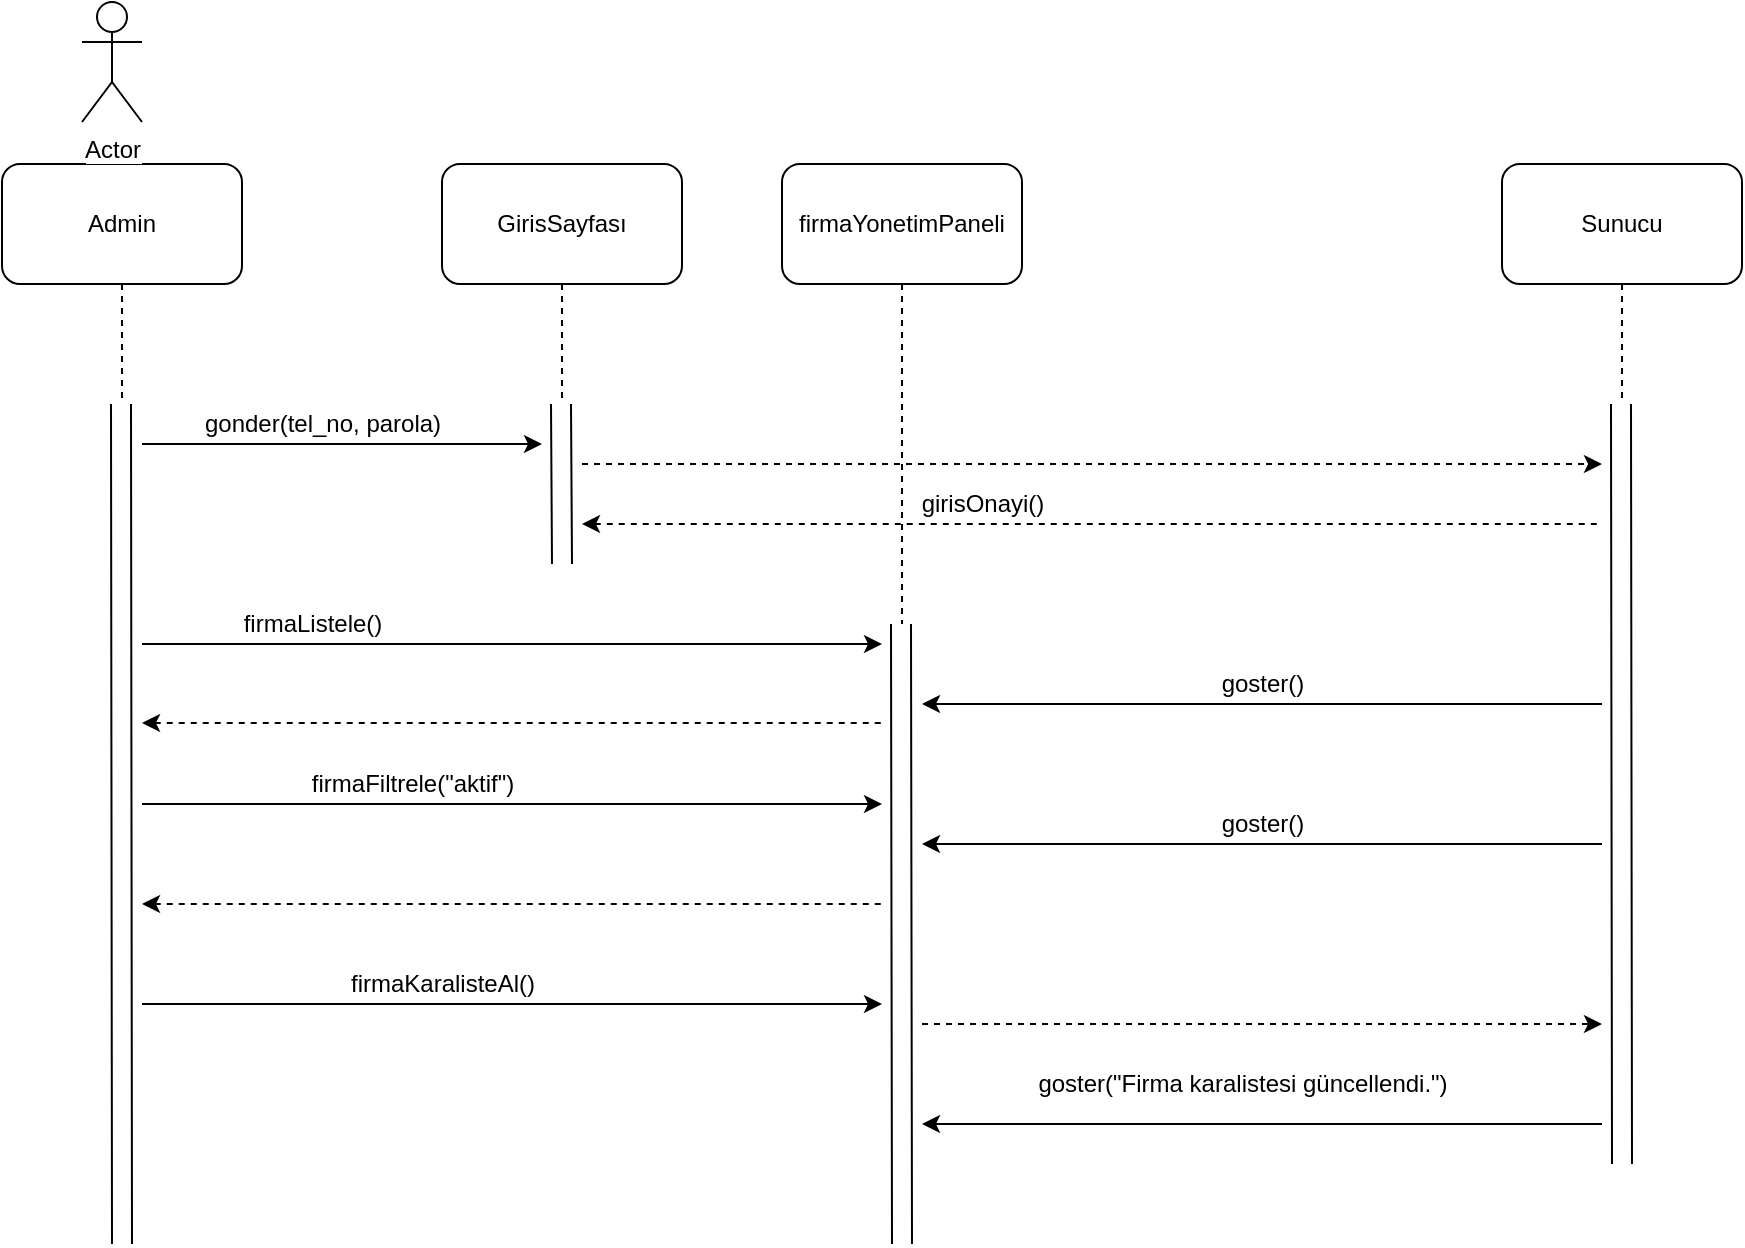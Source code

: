 <mxfile version="12.8.2" type="device"><diagram name="Page-1" id="13e1069c-82ec-6db2-03f1-153e76fe0fe0"><mxGraphModel dx="1221" dy="696" grid="1" gridSize="10" guides="1" tooltips="1" connect="1" arrows="1" fold="1" page="1" pageScale="1" pageWidth="1100" pageHeight="850" background="#ffffff" math="0" shadow="0"><root><mxCell id="0"/><mxCell id="1" parent="0"/><mxCell id="VOlduB8r_G2kPPVnK_9E-4" style="edgeStyle=orthogonalEdgeStyle;rounded=0;orthogonalLoop=1;jettySize=auto;html=1;dashed=1;endArrow=none;endFill=0;" parent="1" source="VOlduB8r_G2kPPVnK_9E-1" edge="1"><mxGeometry relative="1" as="geometry"><mxPoint x="200" y="210" as="targetPoint"/></mxGeometry></mxCell><mxCell id="VOlduB8r_G2kPPVnK_9E-1" value="Admin" style="rounded=1;whiteSpace=wrap;html=1;" parent="1" vertex="1"><mxGeometry x="140" y="90" width="120" height="60" as="geometry"/></mxCell><mxCell id="VOlduB8r_G2kPPVnK_9E-2" value="Actor" style="shape=umlActor;verticalLabelPosition=bottom;labelBackgroundColor=#ffffff;verticalAlign=top;html=1;outlineConnect=0;" parent="1" vertex="1"><mxGeometry x="180" y="9" width="30" height="60" as="geometry"/></mxCell><mxCell id="VOlduB8r_G2kPPVnK_9E-5" value="" style="shape=link;html=1;endArrow=none;endFill=0;width=10;strokeWidth=1;" parent="1" edge="1"><mxGeometry width="50" height="50" relative="1" as="geometry"><mxPoint x="200" y="630" as="sourcePoint"/><mxPoint x="199.5" y="210" as="targetPoint"/></mxGeometry></mxCell><mxCell id="VOlduB8r_G2kPPVnK_9E-10" style="edgeStyle=orthogonalEdgeStyle;rounded=0;orthogonalLoop=1;jettySize=auto;html=1;endArrow=none;endFill=0;strokeWidth=1;dashed=1;" parent="1" source="VOlduB8r_G2kPPVnK_9E-8" edge="1"><mxGeometry relative="1" as="geometry"><mxPoint x="420" y="210" as="targetPoint"/></mxGeometry></mxCell><mxCell id="VOlduB8r_G2kPPVnK_9E-8" value="GirisSayfası" style="rounded=1;whiteSpace=wrap;html=1;" parent="1" vertex="1"><mxGeometry x="360" y="90" width="120" height="60" as="geometry"/></mxCell><mxCell id="VOlduB8r_G2kPPVnK_9E-9" value="" style="endArrow=classic;html=1;strokeWidth=1;" parent="1" edge="1"><mxGeometry width="50" height="50" relative="1" as="geometry"><mxPoint x="210" y="230" as="sourcePoint"/><mxPoint x="410" y="230" as="targetPoint"/></mxGeometry></mxCell><mxCell id="VOlduB8r_G2kPPVnK_9E-12" value="" style="shape=link;html=1;endArrow=none;endFill=0;width=10;strokeWidth=1;" parent="1" edge="1"><mxGeometry width="50" height="50" relative="1" as="geometry"><mxPoint x="420" y="290" as="sourcePoint"/><mxPoint x="419.5" y="210" as="targetPoint"/></mxGeometry></mxCell><mxCell id="VOlduB8r_G2kPPVnK_9E-21" style="edgeStyle=orthogonalEdgeStyle;rounded=0;orthogonalLoop=1;jettySize=auto;html=1;dashed=1;endArrow=none;endFill=0;strokeWidth=1;" parent="1" source="VOlduB8r_G2kPPVnK_9E-13" edge="1"><mxGeometry relative="1" as="geometry"><mxPoint x="950" y="210" as="targetPoint"/></mxGeometry></mxCell><mxCell id="VOlduB8r_G2kPPVnK_9E-13" value="Sunucu" style="rounded=1;whiteSpace=wrap;html=1;" parent="1" vertex="1"><mxGeometry x="890" y="90" width="120" height="60" as="geometry"/></mxCell><mxCell id="VOlduB8r_G2kPPVnK_9E-14" value="gonder(tel_no, parola)" style="text;html=1;align=center;verticalAlign=middle;resizable=0;points=[];autosize=1;" parent="1" vertex="1"><mxGeometry x="235" y="210" width="130" height="20" as="geometry"/></mxCell><mxCell id="VOlduB8r_G2kPPVnK_9E-20" value="" style="endArrow=classic;html=1;dashed=1;strokeWidth=1;" parent="1" edge="1"><mxGeometry width="50" height="50" relative="1" as="geometry"><mxPoint x="430" y="240" as="sourcePoint"/><mxPoint x="940" y="240" as="targetPoint"/></mxGeometry></mxCell><mxCell id="VOlduB8r_G2kPPVnK_9E-23" value="" style="shape=link;html=1;endArrow=none;endFill=0;width=10;strokeWidth=1;" parent="1" edge="1"><mxGeometry width="50" height="50" relative="1" as="geometry"><mxPoint x="950" y="590" as="sourcePoint"/><mxPoint x="949.5" y="210" as="targetPoint"/></mxGeometry></mxCell><mxCell id="VOlduB8r_G2kPPVnK_9E-24" value="" style="endArrow=none;html=1;dashed=1;strokeWidth=1;startArrow=classic;startFill=1;endFill=0;" parent="1" edge="1"><mxGeometry width="50" height="50" relative="1" as="geometry"><mxPoint x="430" y="270" as="sourcePoint"/><mxPoint x="940" y="270" as="targetPoint"/></mxGeometry></mxCell><mxCell id="VOlduB8r_G2kPPVnK_9E-28" value="girisOnayi()" style="text;html=1;align=center;verticalAlign=middle;resizable=0;points=[];autosize=1;" parent="1" vertex="1"><mxGeometry x="590" y="250" width="80" height="20" as="geometry"/></mxCell><mxCell id="VOlduB8r_G2kPPVnK_9E-33" style="edgeStyle=orthogonalEdgeStyle;rounded=0;orthogonalLoop=1;jettySize=auto;html=1;dashed=1;startArrow=none;startFill=0;endArrow=none;endFill=0;strokeWidth=1;" parent="1" source="VOlduB8r_G2kPPVnK_9E-29" edge="1"><mxGeometry relative="1" as="geometry"><mxPoint x="590" y="320" as="targetPoint"/></mxGeometry></mxCell><mxCell id="VOlduB8r_G2kPPVnK_9E-29" value="firmaYonetimPaneli" style="rounded=1;whiteSpace=wrap;html=1;" parent="1" vertex="1"><mxGeometry x="530" y="90" width="120" height="60" as="geometry"/></mxCell><mxCell id="Mq8eDDiJX9MYb9rvjrMV-2" value="" style="shape=link;html=1;endArrow=none;endFill=0;width=10;strokeWidth=1;" edge="1" parent="1"><mxGeometry width="50" height="50" relative="1" as="geometry"><mxPoint x="590" y="630" as="sourcePoint"/><mxPoint x="589.5" y="320" as="targetPoint"/></mxGeometry></mxCell><mxCell id="Mq8eDDiJX9MYb9rvjrMV-3" value="firmaListele()" style="text;html=1;align=center;verticalAlign=middle;resizable=0;points=[];autosize=1;" vertex="1" parent="1"><mxGeometry x="255" y="310" width="80" height="20" as="geometry"/></mxCell><mxCell id="Mq8eDDiJX9MYb9rvjrMV-4" value="" style="endArrow=classic;html=1;strokeWidth=1;" edge="1" parent="1"><mxGeometry width="50" height="50" relative="1" as="geometry"><mxPoint x="210" y="330" as="sourcePoint"/><mxPoint x="580" y="330" as="targetPoint"/></mxGeometry></mxCell><mxCell id="Mq8eDDiJX9MYb9rvjrMV-5" value="" style="endArrow=none;html=1;strokeWidth=1;dashed=1;startArrow=classic;startFill=1;endFill=0;" edge="1" parent="1"><mxGeometry width="50" height="50" relative="1" as="geometry"><mxPoint x="210" y="369.5" as="sourcePoint"/><mxPoint x="580" y="369.5" as="targetPoint"/></mxGeometry></mxCell><mxCell id="Mq8eDDiJX9MYb9rvjrMV-6" value="" style="endArrow=none;html=1;strokeWidth=1;startArrow=classic;startFill=1;endFill=0;" edge="1" parent="1"><mxGeometry width="50" height="50" relative="1" as="geometry"><mxPoint x="600" y="360" as="sourcePoint"/><mxPoint x="940" y="360" as="targetPoint"/></mxGeometry></mxCell><mxCell id="Mq8eDDiJX9MYb9rvjrMV-7" value="goster()" style="text;html=1;align=center;verticalAlign=middle;resizable=0;points=[];autosize=1;" vertex="1" parent="1"><mxGeometry x="740" y="340" width="60" height="20" as="geometry"/></mxCell><mxCell id="Mq8eDDiJX9MYb9rvjrMV-9" value="" style="endArrow=classic;html=1;strokeWidth=1;" edge="1" parent="1"><mxGeometry width="50" height="50" relative="1" as="geometry"><mxPoint x="210" y="410" as="sourcePoint"/><mxPoint x="580" y="410" as="targetPoint"/></mxGeometry></mxCell><mxCell id="Mq8eDDiJX9MYb9rvjrMV-10" value="firmaFiltrele(&quot;aktif&quot;)" style="text;html=1;align=center;verticalAlign=middle;resizable=0;points=[];autosize=1;" vertex="1" parent="1"><mxGeometry x="290" y="390" width="110" height="20" as="geometry"/></mxCell><mxCell id="Mq8eDDiJX9MYb9rvjrMV-11" value="" style="endArrow=none;html=1;strokeWidth=1;startArrow=classic;startFill=1;endFill=0;" edge="1" parent="1"><mxGeometry width="50" height="50" relative="1" as="geometry"><mxPoint x="600" y="430" as="sourcePoint"/><mxPoint x="940" y="430" as="targetPoint"/></mxGeometry></mxCell><mxCell id="Mq8eDDiJX9MYb9rvjrMV-12" value="goster()" style="text;html=1;align=center;verticalAlign=middle;resizable=0;points=[];autosize=1;" vertex="1" parent="1"><mxGeometry x="740" y="410" width="60" height="20" as="geometry"/></mxCell><mxCell id="Mq8eDDiJX9MYb9rvjrMV-13" value="" style="endArrow=none;html=1;strokeWidth=1;dashed=1;startArrow=classic;startFill=1;endFill=0;" edge="1" parent="1"><mxGeometry width="50" height="50" relative="1" as="geometry"><mxPoint x="210" y="460" as="sourcePoint"/><mxPoint x="580" y="460" as="targetPoint"/></mxGeometry></mxCell><mxCell id="Mq8eDDiJX9MYb9rvjrMV-14" value="" style="endArrow=classic;html=1;strokeWidth=1;" edge="1" parent="1"><mxGeometry width="50" height="50" relative="1" as="geometry"><mxPoint x="210" y="510" as="sourcePoint"/><mxPoint x="580" y="510" as="targetPoint"/></mxGeometry></mxCell><mxCell id="Mq8eDDiJX9MYb9rvjrMV-15" value="firmaKaralisteAl()" style="text;html=1;align=center;verticalAlign=middle;resizable=0;points=[];autosize=1;" vertex="1" parent="1"><mxGeometry x="305" y="490" width="110" height="20" as="geometry"/></mxCell><mxCell id="Mq8eDDiJX9MYb9rvjrMV-16" value="" style="endArrow=classic;html=1;strokeWidth=1;dashed=1;startArrow=none;startFill=0;endFill=1;" edge="1" parent="1"><mxGeometry width="50" height="50" relative="1" as="geometry"><mxPoint x="600" y="520" as="sourcePoint"/><mxPoint x="940" y="520" as="targetPoint"/></mxGeometry></mxCell><mxCell id="Mq8eDDiJX9MYb9rvjrMV-17" value="goster(&quot;Firma karalistesi güncellendi.&quot;)" style="text;html=1;align=center;verticalAlign=middle;resizable=0;points=[];autosize=1;" vertex="1" parent="1"><mxGeometry x="655" y="540" width="210" height="20" as="geometry"/></mxCell><mxCell id="Mq8eDDiJX9MYb9rvjrMV-18" value="" style="endArrow=none;html=1;strokeWidth=1;startArrow=classic;startFill=1;endFill=0;" edge="1" parent="1"><mxGeometry width="50" height="50" relative="1" as="geometry"><mxPoint x="600" y="570" as="sourcePoint"/><mxPoint x="940" y="570" as="targetPoint"/></mxGeometry></mxCell></root></mxGraphModel></diagram></mxfile>